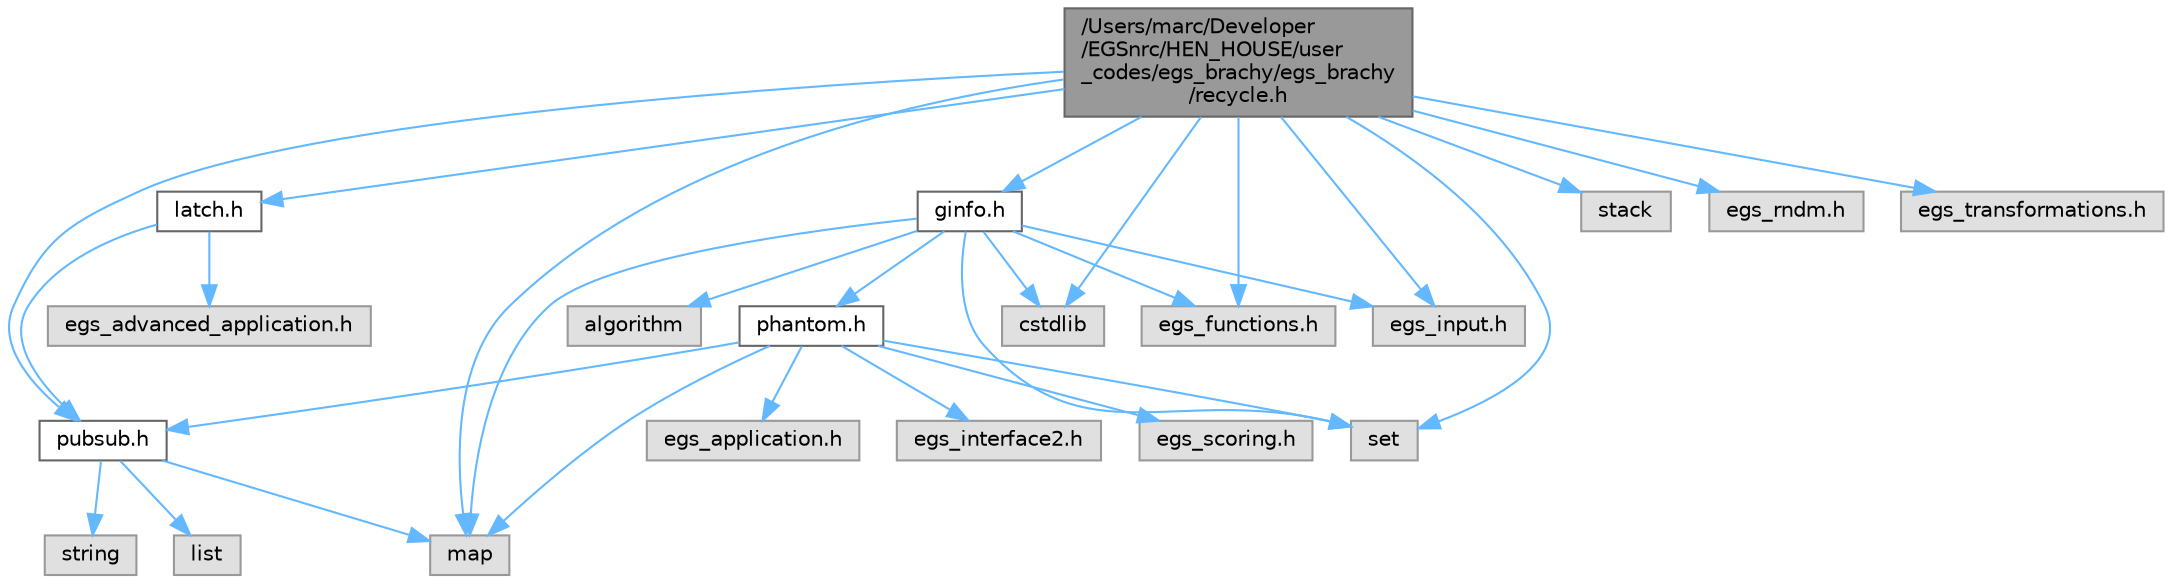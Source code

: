 digraph "/Users/marc/Developer/EGSnrc/HEN_HOUSE/user_codes/egs_brachy/egs_brachy/recycle.h"
{
 // LATEX_PDF_SIZE
  bgcolor="transparent";
  edge [fontname=Helvetica,fontsize=10,labelfontname=Helvetica,labelfontsize=10];
  node [fontname=Helvetica,fontsize=10,shape=box,height=0.2,width=0.4];
  Node1 [id="Node000001",label="/Users/marc/Developer\l/EGSnrc/HEN_HOUSE/user\l_codes/egs_brachy/egs_brachy\l/recycle.h",height=0.2,width=0.4,color="gray40", fillcolor="grey60", style="filled", fontcolor="black",tooltip="class definitions for recycling"];
  Node1 -> Node2 [id="edge1_Node000001_Node000002",color="steelblue1",style="solid",tooltip=" "];
  Node2 [id="Node000002",label="map",height=0.2,width=0.4,color="grey60", fillcolor="#E0E0E0", style="filled",tooltip=" "];
  Node1 -> Node3 [id="edge2_Node000001_Node000003",color="steelblue1",style="solid",tooltip=" "];
  Node3 [id="Node000003",label="set",height=0.2,width=0.4,color="grey60", fillcolor="#E0E0E0", style="filled",tooltip=" "];
  Node1 -> Node4 [id="edge3_Node000001_Node000004",color="steelblue1",style="solid",tooltip=" "];
  Node4 [id="Node000004",label="stack",height=0.2,width=0.4,color="grey60", fillcolor="#E0E0E0", style="filled",tooltip=" "];
  Node1 -> Node5 [id="edge4_Node000001_Node000005",color="steelblue1",style="solid",tooltip=" "];
  Node5 [id="Node000005",label="cstdlib",height=0.2,width=0.4,color="grey60", fillcolor="#E0E0E0", style="filled",tooltip=" "];
  Node1 -> Node6 [id="edge5_Node000001_Node000006",color="steelblue1",style="solid",tooltip=" "];
  Node6 [id="Node000006",label="egs_functions.h",height=0.2,width=0.4,color="grey60", fillcolor="#E0E0E0", style="filled",tooltip=" "];
  Node1 -> Node7 [id="edge6_Node000001_Node000007",color="steelblue1",style="solid",tooltip=" "];
  Node7 [id="Node000007",label="egs_input.h",height=0.2,width=0.4,color="grey60", fillcolor="#E0E0E0", style="filled",tooltip=" "];
  Node1 -> Node8 [id="edge7_Node000001_Node000008",color="steelblue1",style="solid",tooltip=" "];
  Node8 [id="Node000008",label="egs_rndm.h",height=0.2,width=0.4,color="grey60", fillcolor="#E0E0E0", style="filled",tooltip=" "];
  Node1 -> Node9 [id="edge8_Node000001_Node000009",color="steelblue1",style="solid",tooltip=" "];
  Node9 [id="Node000009",label="egs_transformations.h",height=0.2,width=0.4,color="grey60", fillcolor="#E0E0E0", style="filled",tooltip=" "];
  Node1 -> Node10 [id="edge9_Node000001_Node000010",color="steelblue1",style="solid",tooltip=" "];
  Node10 [id="Node000010",label="pubsub.h",height=0.2,width=0.4,color="grey40", fillcolor="white", style="filled",URL="$pubsub_8h.html",tooltip="A simple pub/sub module to allow various egs_brachy classes to subscribe to particle events."];
  Node10 -> Node11 [id="edge10_Node000010_Node000011",color="steelblue1",style="solid",tooltip=" "];
  Node11 [id="Node000011",label="list",height=0.2,width=0.4,color="grey60", fillcolor="#E0E0E0", style="filled",tooltip=" "];
  Node10 -> Node12 [id="edge11_Node000010_Node000012",color="steelblue1",style="solid",tooltip=" "];
  Node12 [id="Node000012",label="string",height=0.2,width=0.4,color="grey60", fillcolor="#E0E0E0", style="filled",tooltip=" "];
  Node10 -> Node2 [id="edge12_Node000010_Node000002",color="steelblue1",style="solid",tooltip=" "];
  Node1 -> Node13 [id="edge13_Node000001_Node000013",color="steelblue1",style="solid",tooltip=" "];
  Node13 [id="Node000013",label="ginfo.h",height=0.2,width=0.4,color="grey40", fillcolor="white", style="filled",URL="$ginfo_8h.html",tooltip="ginfo contains classes for organizing information about the geometries present in an egs_brachy simul..."];
  Node13 -> Node2 [id="edge14_Node000013_Node000002",color="steelblue1",style="solid",tooltip=" "];
  Node13 -> Node3 [id="edge15_Node000013_Node000003",color="steelblue1",style="solid",tooltip=" "];
  Node13 -> Node5 [id="edge16_Node000013_Node000005",color="steelblue1",style="solid",tooltip=" "];
  Node13 -> Node14 [id="edge17_Node000013_Node000014",color="steelblue1",style="solid",tooltip=" "];
  Node14 [id="Node000014",label="algorithm",height=0.2,width=0.4,color="grey60", fillcolor="#E0E0E0", style="filled",tooltip=" "];
  Node13 -> Node6 [id="edge18_Node000013_Node000006",color="steelblue1",style="solid",tooltip=" "];
  Node13 -> Node7 [id="edge19_Node000013_Node000007",color="steelblue1",style="solid",tooltip=" "];
  Node13 -> Node15 [id="edge20_Node000013_Node000015",color="steelblue1",style="solid",tooltip=" "];
  Node15 [id="Node000015",label="phantom.h",height=0.2,width=0.4,color="grey40", fillcolor="white", style="filled",URL="$phantom_8h.html",tooltip="Header file for phantom objects."];
  Node15 -> Node2 [id="edge21_Node000015_Node000002",color="steelblue1",style="solid",tooltip=" "];
  Node15 -> Node3 [id="edge22_Node000015_Node000003",color="steelblue1",style="solid",tooltip=" "];
  Node15 -> Node16 [id="edge23_Node000015_Node000016",color="steelblue1",style="solid",tooltip=" "];
  Node16 [id="Node000016",label="egs_scoring.h",height=0.2,width=0.4,color="grey60", fillcolor="#E0E0E0", style="filled",tooltip=" "];
  Node15 -> Node17 [id="edge24_Node000015_Node000017",color="steelblue1",style="solid",tooltip=" "];
  Node17 [id="Node000017",label="egs_application.h",height=0.2,width=0.4,color="grey60", fillcolor="#E0E0E0", style="filled",tooltip=" "];
  Node15 -> Node18 [id="edge25_Node000015_Node000018",color="steelblue1",style="solid",tooltip=" "];
  Node18 [id="Node000018",label="egs_interface2.h",height=0.2,width=0.4,color="grey60", fillcolor="#E0E0E0", style="filled",tooltip=" "];
  Node15 -> Node10 [id="edge26_Node000015_Node000010",color="steelblue1",style="solid",tooltip=" "];
  Node1 -> Node19 [id="edge27_Node000001_Node000019",color="steelblue1",style="solid",tooltip=" "];
  Node19 [id="Node000019",label="latch.h",height=0.2,width=0.4,color="grey40", fillcolor="white", style="filled",URL="$latch_8h.html",tooltip="handle particles latch bits for egs_brachy"];
  Node19 -> Node20 [id="edge28_Node000019_Node000020",color="steelblue1",style="solid",tooltip=" "];
  Node20 [id="Node000020",label="egs_advanced_application.h",height=0.2,width=0.4,color="grey60", fillcolor="#E0E0E0", style="filled",tooltip=" "];
  Node19 -> Node10 [id="edge29_Node000019_Node000010",color="steelblue1",style="solid",tooltip=" "];
}

